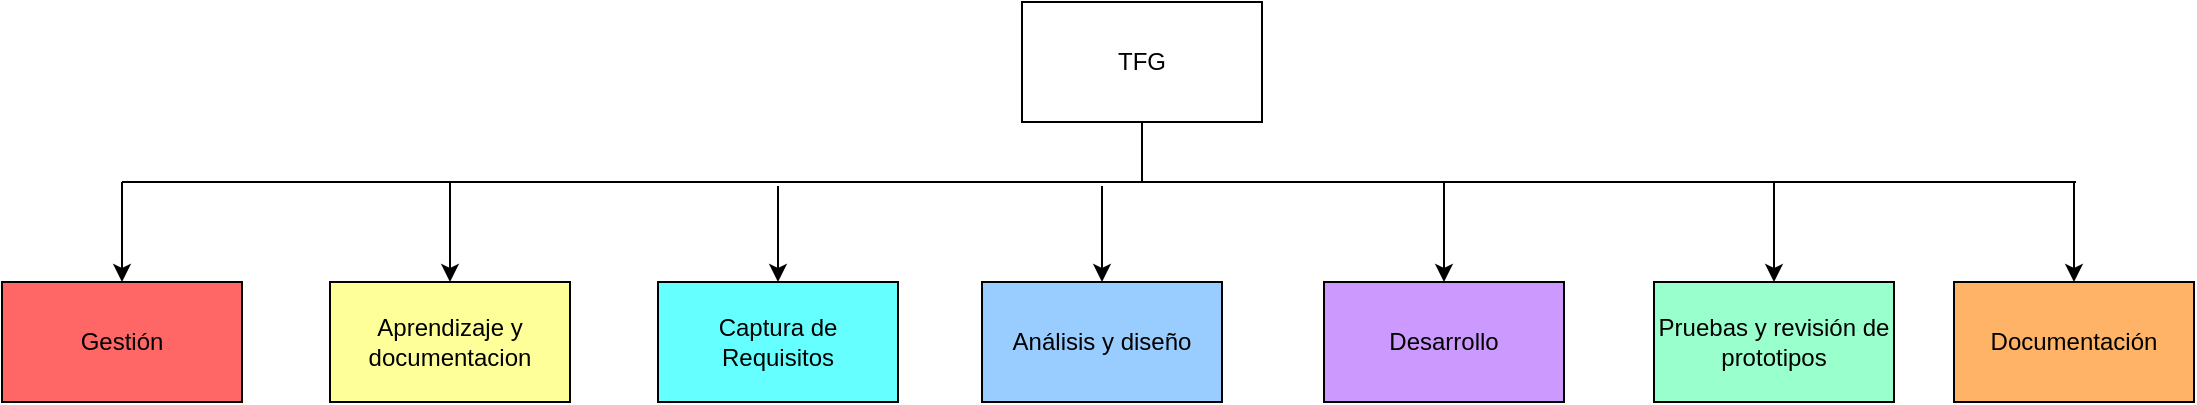 <mxfile version="14.2.9" type="device"><diagram id="cOHj8XPAIX_3Nc54xUbz" name="Page-1"><mxGraphModel dx="700" dy="784" grid="0" gridSize="10" guides="1" tooltips="1" connect="1" arrows="1" fold="1" page="1" pageScale="1" pageWidth="827" pageHeight="1169" math="0" shadow="0"><root><mxCell id="0"/><mxCell id="1" parent="0"/><mxCell id="xA0JWYm5pD0W87v2mx1X-1" value="Gestión" style="rounded=0;whiteSpace=wrap;html=1;fillColor=#FF6666;" parent="1" vertex="1"><mxGeometry x="260" y="170" width="120" height="60" as="geometry"/></mxCell><mxCell id="xA0JWYm5pD0W87v2mx1X-2" value="Desarrollo" style="rounded=0;whiteSpace=wrap;html=1;fillColor=#CC99FF;" parent="1" vertex="1"><mxGeometry x="921" y="170" width="120" height="60" as="geometry"/></mxCell><mxCell id="xA0JWYm5pD0W87v2mx1X-3" value="Aprendizaje y documentacion" style="rounded=0;whiteSpace=wrap;html=1;fillColor=#FFFF99;" parent="1" vertex="1"><mxGeometry x="424" y="170" width="120" height="60" as="geometry"/></mxCell><mxCell id="xA0JWYm5pD0W87v2mx1X-4" value="Pruebas y revisión de prototipos" style="rounded=0;whiteSpace=wrap;html=1;fillColor=#99FFCC;" parent="1" vertex="1"><mxGeometry x="1086" y="170" width="120" height="60" as="geometry"/></mxCell><mxCell id="xA0JWYm5pD0W87v2mx1X-5" value="" style="endArrow=none;html=1;exitX=0.5;exitY=1;exitDx=0;exitDy=0;" parent="1" edge="1"><mxGeometry width="50" height="50" relative="1" as="geometry"><mxPoint x="830" y="90" as="sourcePoint"/><mxPoint x="830" y="120" as="targetPoint"/></mxGeometry></mxCell><mxCell id="xA0JWYm5pD0W87v2mx1X-6" value="" style="endArrow=none;html=1;" parent="1" edge="1"><mxGeometry width="50" height="50" relative="1" as="geometry"><mxPoint x="320" y="120" as="sourcePoint"/><mxPoint x="1297" y="120" as="targetPoint"/></mxGeometry></mxCell><mxCell id="xA0JWYm5pD0W87v2mx1X-7" value="" style="endArrow=classic;html=1;entryX=0.5;entryY=0;entryDx=0;entryDy=0;" parent="1" target="xA0JWYm5pD0W87v2mx1X-3" edge="1"><mxGeometry width="50" height="50" relative="1" as="geometry"><mxPoint x="484" y="120" as="sourcePoint"/><mxPoint x="1144" y="280" as="targetPoint"/></mxGeometry></mxCell><mxCell id="xA0JWYm5pD0W87v2mx1X-8" value="" style="endArrow=classic;html=1;entryX=0.5;entryY=0;entryDx=0;entryDy=0;" parent="1" target="xA0JWYm5pD0W87v2mx1X-1" edge="1"><mxGeometry width="50" height="50" relative="1" as="geometry"><mxPoint x="320" y="120" as="sourcePoint"/><mxPoint x="630" y="280" as="targetPoint"/></mxGeometry></mxCell><mxCell id="xA0JWYm5pD0W87v2mx1X-9" value="" style="endArrow=classic;html=1;entryX=0.5;entryY=0;entryDx=0;entryDy=0;" parent="1" target="xA0JWYm5pD0W87v2mx1X-2" edge="1"><mxGeometry width="50" height="50" relative="1" as="geometry"><mxPoint x="981" y="120" as="sourcePoint"/><mxPoint x="101" y="280" as="targetPoint"/></mxGeometry></mxCell><mxCell id="xA0JWYm5pD0W87v2mx1X-10" value="" style="endArrow=classic;html=1;" parent="1" target="xA0JWYm5pD0W87v2mx1X-4" edge="1"><mxGeometry width="50" height="50" relative="1" as="geometry"><mxPoint x="1146" y="120" as="sourcePoint"/><mxPoint x="296" y="280" as="targetPoint"/></mxGeometry></mxCell><mxCell id="xA0JWYm5pD0W87v2mx1X-11" value="Análisis y diseño" style="rounded=0;whiteSpace=wrap;html=1;fillColor=#99CCFF;" parent="1" vertex="1"><mxGeometry x="750" y="170" width="120" height="60" as="geometry"/></mxCell><mxCell id="xA0JWYm5pD0W87v2mx1X-12" value="Documentación" style="rounded=0;whiteSpace=wrap;html=1;fillColor=#FFB366;" parent="1" vertex="1"><mxGeometry x="1236" y="170" width="120" height="60" as="geometry"/></mxCell><mxCell id="xA0JWYm5pD0W87v2mx1X-13" value="" style="endArrow=classic;html=1;entryX=0.5;entryY=0;entryDx=0;entryDy=0;" parent="1" target="xA0JWYm5pD0W87v2mx1X-12" edge="1"><mxGeometry width="50" height="50" relative="1" as="geometry"><mxPoint x="1296" y="120" as="sourcePoint"/><mxPoint x="1036" y="180" as="targetPoint"/></mxGeometry></mxCell><mxCell id="xA0JWYm5pD0W87v2mx1X-14" value="" style="endArrow=classic;html=1;entryX=0.5;entryY=0;entryDx=0;entryDy=0;" parent="1" target="xA0JWYm5pD0W87v2mx1X-11" edge="1"><mxGeometry width="50" height="50" relative="1" as="geometry"><mxPoint x="810" y="122" as="sourcePoint"/><mxPoint x="835" y="111" as="targetPoint"/></mxGeometry></mxCell><mxCell id="xA0JWYm5pD0W87v2mx1X-25" value="Captura de Requisitos" style="rounded=0;whiteSpace=wrap;html=1;fillColor=#66FFFF;" parent="1" vertex="1"><mxGeometry x="588" y="170" width="120" height="60" as="geometry"/></mxCell><mxCell id="xA0JWYm5pD0W87v2mx1X-26" value="" style="endArrow=classic;html=1;entryX=0.5;entryY=0;entryDx=0;entryDy=0;" parent="1" target="xA0JWYm5pD0W87v2mx1X-25" edge="1"><mxGeometry width="50" height="50" relative="1" as="geometry"><mxPoint x="648" y="122" as="sourcePoint"/><mxPoint x="673" y="111" as="targetPoint"/></mxGeometry></mxCell><mxCell id="xA0JWYm5pD0W87v2mx1X-34" value="TFG" style="rounded=0;whiteSpace=wrap;html=1;" parent="1" vertex="1"><mxGeometry x="770" y="30" width="120" height="60" as="geometry"/></mxCell></root></mxGraphModel></diagram></mxfile>